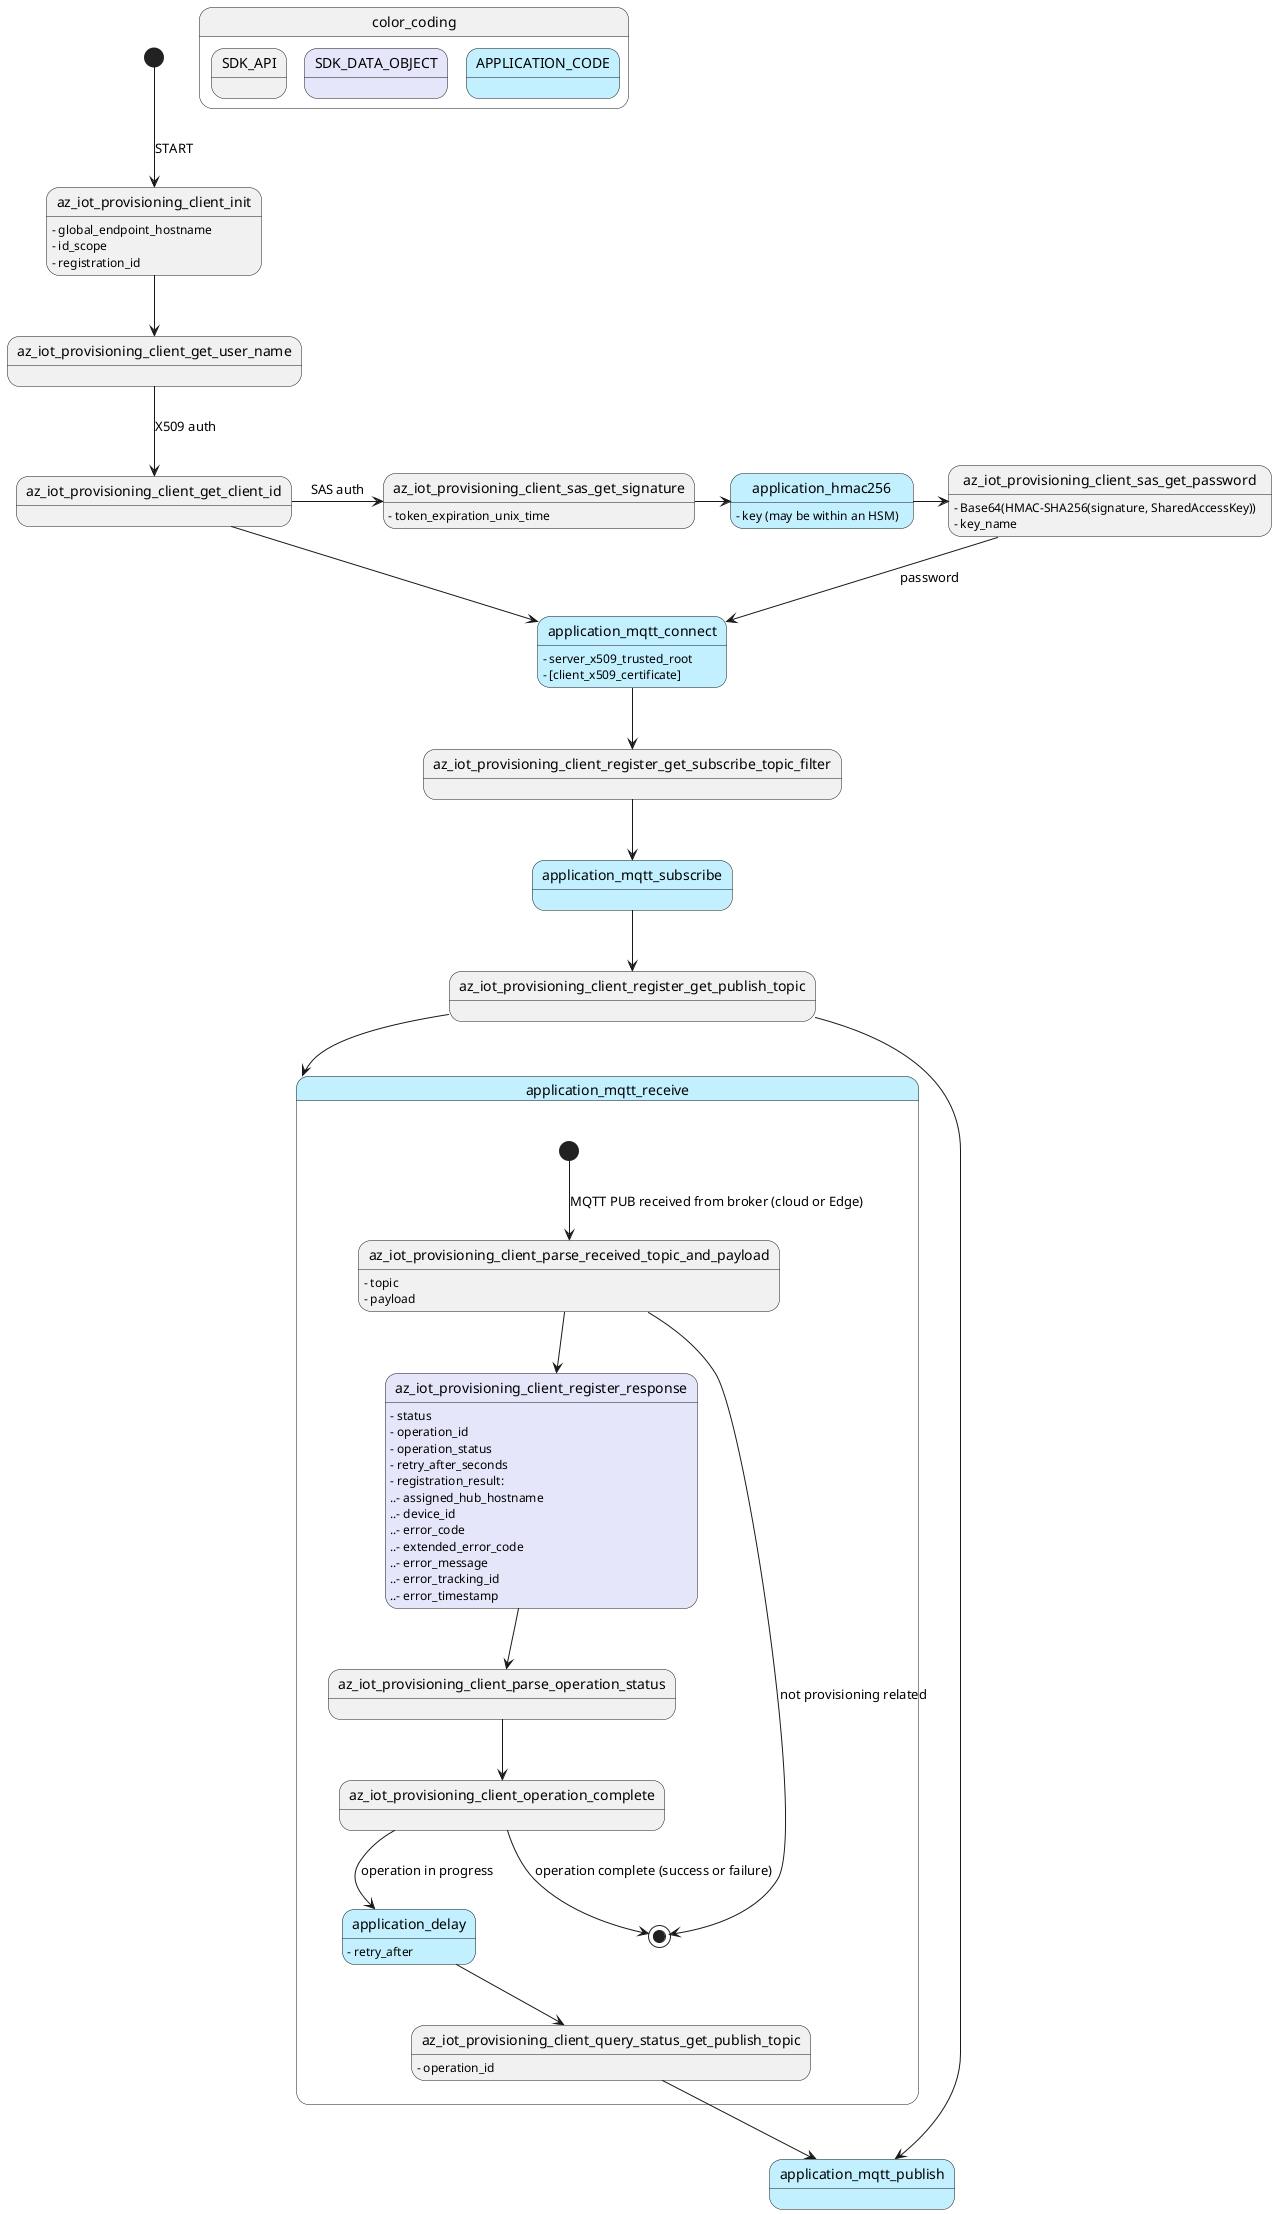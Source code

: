 @startuml

skinparam state {
    BackgroundColor<<APP>> APPLICATION
    BackgroundColor<<STRUCT>> Lavender
}

state color_coding {
    state SDK_API
    state SDK_DATA_OBJECT <<STRUCT>>
    state APPLICATION_CODE <<APP>>
}

' Init
[*] --> az_iot_provisioning_client_init: START
az_iot_provisioning_client_init --> az_iot_provisioning_client_get_user_name
az_iot_provisioning_client_get_user_name --> az_iot_provisioning_client_get_client_id : X509 auth
state application_mqtt_connect <<APP>>
az_iot_provisioning_client_get_client_id --> application_mqtt_connect

' Optional SAS token generation:
az_iot_provisioning_client_get_client_id -> az_iot_provisioning_client_sas_get_signature : SAS auth
az_iot_provisioning_client_sas_get_signature -> application_hmac256
application_hmac256 -> az_iot_provisioning_client_sas_get_password
az_iot_provisioning_client_sas_get_password --> application_mqtt_connect : password
state application_hmac256 <<APP>>

' Subscribe
application_mqtt_connect --> az_iot_provisioning_client_register_get_subscribe_topic_filter
az_iot_provisioning_client_register_get_subscribe_topic_filter --> application_mqtt_subscribe
state application_mqtt_subscribe <<APP>>
'application_mqtt_subscribe --> application_mqtt_receive : MQTT lib subscribed

' Register
application_mqtt_subscribe --> az_iot_provisioning_client_register_get_publish_topic
az_iot_provisioning_client_register_get_publish_topic --> application_mqtt_publish
az_iot_provisioning_client_register_get_publish_topic --> application_mqtt_receive
state application_mqtt_publish <<APP>>

state application_mqtt_receive <<APP>> { 
' MQTT PUB received
    [*] --> az_iot_provisioning_client_parse_received_topic_and_payload: MQTT PUB received from broker (cloud or Edge)
    az_iot_provisioning_client_parse_received_topic_and_payload --> az_iot_provisioning_client_register_response
    az_iot_provisioning_client_parse_received_topic_and_payload --> [*] : not provisioning related

    az_iot_provisioning_client_register_response --> az_iot_provisioning_client_parse_operation_status

    az_iot_provisioning_client_parse_operation_status --> az_iot_provisioning_client_operation_complete
    az_iot_provisioning_client_operation_complete --> [*] : operation complete (success or failure)
    az_iot_provisioning_client_operation_complete --> application_delay : operation in progress
    state application_delay <<APP>>
    application_delay --> az_iot_provisioning_client_query_status_get_publish_topic
    az_iot_provisioning_client_query_status_get_publish_topic --> application_mqtt_publish
}

' Provisioning client:
az_iot_provisioning_client_init : - global_endpoint_hostname
az_iot_provisioning_client_init : - id_scope
az_iot_provisioning_client_init : - registration_id

' SAS Tokens
az_iot_provisioning_client_sas_get_signature : - token_expiration_unix_time

az_iot_provisioning_client_parse_received_topic_and_payload : - topic
az_iot_provisioning_client_parse_received_topic_and_payload : - payload

state az_iot_provisioning_client_register_response <<STRUCT>>
az_iot_provisioning_client_register_response : - status
az_iot_provisioning_client_register_response : - operation_id
az_iot_provisioning_client_register_response : - operation_status
az_iot_provisioning_client_register_response : - retry_after_seconds
az_iot_provisioning_client_register_response : - registration_result:
az_iot_provisioning_client_register_response : ..- assigned_hub_hostname
az_iot_provisioning_client_register_response : ..- device_id
az_iot_provisioning_client_register_response : ..- error_code
az_iot_provisioning_client_register_response : ..- extended_error_code
az_iot_provisioning_client_register_response : ..- error_message
az_iot_provisioning_client_register_response : ..- error_tracking_id
az_iot_provisioning_client_register_response : ..- error_timestamp

az_iot_provisioning_client_sas_get_password: - Base64(HMAC-SHA256(signature, SharedAccessKey))
az_iot_provisioning_client_sas_get_password: - key_name

az_iot_provisioning_client_query_status_get_publish_topic : - operation_id

' Application interfaces
application_mqtt_connect : - server_x509_trusted_root
application_mqtt_connect : - [client_x509_certificate]
application_delay : - retry_after
application_hmac256 : - key (may be within an HSM)

@enduml
